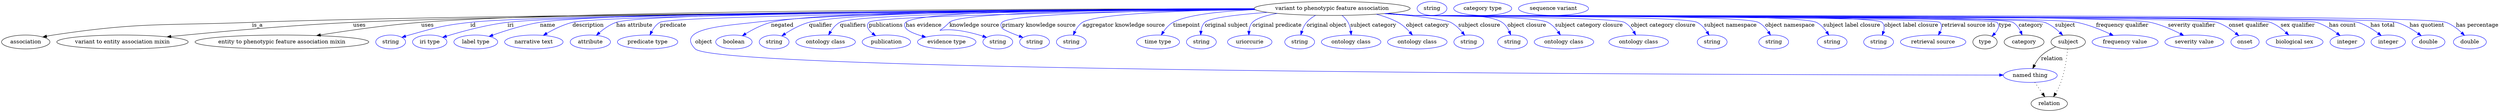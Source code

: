 digraph {
	graph [bb="0,0,6449.4,283"];
	node [label="\N"];
	"variant to phenotypic feature association"	[height=0.5,
		label="variant to phenotypic feature association",
		pos="3436.4,265",
		width=5.5967];
	association	[height=0.5,
		pos="62.394,178",
		width=1.7332];
	"variant to phenotypic feature association" -> association	[label=is_a,
		lp="661.39,221.5",
		pos="e,106.48,190.79 3236.1,262.83 2684.6,259.4 1151.8,248.35 647.39,229 418.65,220.23 359.75,230.11 133.39,196 127.91,195.17 122.23,\
194.13 116.57,192.98"];
	"variant to entity association mixin"	[height=0.5,
		pos="312.39,178",
		width=4.7121];
	"variant to phenotypic feature association" -> "variant to entity association mixin"	[label=uses,
		lp="924.89,221.5",
		pos="e,427.6,191.23 3236,262.91 2720.9,259.85 1359.9,249.97 908.39,229 745.46,221.43 558.08,204.33 437.6,192.24"];
	"entity to phenotypic feature association mixin"	[height=0.5,
		pos="724.39,178",
		width=6.2286];
	"variant to phenotypic feature association" -> "entity to phenotypic feature association mixin"	[label=uses,
		lp="1100.9,221.5",
		pos="e,813.94,194.56 3234.7,264.19 2744.4,264.14 1499.3,260.78 1084.4,229 995.91,222.22 896,207.8 823.92,196.18"];
	id	[color=blue,
		height=0.5,
		label=string,
		pos="1005.4,178",
		width=1.0652];
	"variant to phenotypic feature association" -> id	[color=blue,
		label=id,
		lp="1218.4,221.5",
		pos="e,1034.4,189.97 3235.7,263.02 2726.2,260.24 1408.9,250.98 1211.4,229 1140.1,221.07 1122.5,215.35 1053.4,196 1050.3,195.13 1047.1,\
194.16 1043.9,193.14",
		style=solid];
	iri	[color=blue,
		height=0.5,
		label="iri type",
		pos="1106.4,178",
		width=1.2277];
	"variant to phenotypic feature association" -> iri	[color=blue,
		label=iri,
		lp="1315.4,221.5",
		pos="e,1139.7,190.03 3235.8,263.02 2742.2,260.29 1495.1,251.24 1307.4,229 1251.9,222.43 1189.8,205.42 1149.5,193.07",
		style=solid];
	name	[color=blue,
		height=0.5,
		label="label type",
		pos="1225.4,178",
		width=1.5707];
	"variant to phenotypic feature association" -> name	[color=blue,
		label=name,
		lp="1411.4,221.5",
		pos="e,1259.7,192.38 3235.3,263.7 2755.4,262.54 1569.8,256.84 1391.4,229 1349.1,222.4 1302.5,207.69 1269.5,195.92",
		style=solid];
	description	[color=blue,
		height=0.5,
		label="narrative text",
		pos="1375.4,178",
		width=2.0943];
	"variant to phenotypic feature association" -> description	[color=blue,
		label=description,
		lp="1514.9,221.5",
		pos="e,1399.8,195.26 3236,262.83 2753.1,259.7 1558.7,249.87 1474.4,229 1451.1,223.23 1427,211.23 1408.5,200.44",
		style=solid];
	"has attribute"	[color=blue,
		height=0.5,
		label=attribute,
		pos="1520.4,178",
		width=1.4443];
	"variant to phenotypic feature association" -> "has attribute"	[color=blue,
		label="has attribute",
		lp="1634.4,221.5",
		pos="e,1536,195.2 3235.4,263.49 2772.3,261.88 1664.1,255.29 1587.4,229 1571.2,223.46 1555.7,212.43 1543.7,202.13",
		style=solid];
	predicate	[color=blue,
		height=0.5,
		label="predicate type",
		pos="1668.4,178",
		width=2.1665];
	"variant to phenotypic feature association" -> predicate	[color=blue,
		label=predicate,
		lp="1734.4,221.5",
		pos="e,1674.4,196.15 3236.7,262.43 2787.4,258.56 1733.5,247.54 1700.4,229 1691,223.71 1683.9,214.35 1678.8,205.14",
		style=solid];
	object	[color=blue,
		height=0.5,
		label="named thing",
		pos="5240.4,91",
		width=1.9318];
	"variant to phenotypic feature association" -> object	[color=blue,
		label=object,
		lp="1813.4,178",
		pos="e,5170.9,92.034 3235,263.99 2887.2,263.18 2187.9,257.86 1944.4,229 1870.3,220.22 1739.2,213.26 1791.4,160 1852.3,97.835 4649.5,92.499 \
5160.7,92.042",
		style=solid];
	negated	[color=blue,
		height=0.5,
		label=boolean,
		pos="1891.4,178",
		width=1.2999];
	"variant to phenotypic feature association" -> negated	[color=blue,
		label=negated,
		lp="2015.4,221.5",
		pos="e,1912.9,194 3235,264.24 2865,263.92 2103.7,259.5 1986.4,229 1963.4,223.01 1939.7,210.55 1921.7,199.57",
		style=solid];
	qualifier	[color=blue,
		height=0.5,
		label=string,
		pos="1994.4,178",
		width=1.0652];
	"variant to phenotypic feature association" -> qualifier	[color=blue,
		label=qualifier,
		lp="2114.4,221.5",
		pos="e,2013.9,193.51 3234.9,264.08 2885.1,263.43 2192,258.38 2084.4,229 2062.1,222.91 2039.3,210.19 2022.3,199.11",
		style=solid];
	qualifiers	[color=blue,
		height=0.5,
		label="ontology class",
		pos="2127.4,178",
		width=2.1304];
	"variant to phenotypic feature association" -> qualifiers	[color=blue,
		label=qualifiers,
		lp="2197.9,221.5",
		pos="e,2135,196.19 3236,263.06 2889.5,260.79 2210.9,253.27 2164.4,229 2154.2,223.7 2146.1,214.21 2140.1,204.91",
		style=solid];
	publications	[color=blue,
		height=0.5,
		label=publication,
		pos="2284.4,178",
		width=1.7332];
	"variant to phenotypic feature association" -> publications	[color=blue,
		label=publications,
		lp="2283.4,221.5",
		pos="e,2256.7,194.15 3238.2,261.7 2902.5,257.33 2256.5,246.64 2239.4,229 2230.4,219.74 2237.6,209.16 2248.6,200.12",
		style=solid];
	"has evidence"	[color=blue,
		height=0.5,
		label="evidence type",
		pos="2440.4,178",
		width=2.0943];
	"variant to phenotypic feature association" -> "has evidence"	[color=blue,
		label="has evidence",
		lp="2380.9,221.5",
		pos="e,2386.5,190.62 3234.7,264.75 2925.1,264.9 2365.1,260.74 2334.4,229 2329.8,224.21 2330.5,219.4 2334.4,214 2340.1,206.14 2357.5,199.08 \
2376.7,193.39",
		style=solid];
	"knowledge source"	[color=blue,
		height=0.5,
		label=string,
		pos="2572.4,178",
		width=1.0652];
	"variant to phenotypic feature association" -> "knowledge source"	[color=blue,
		label="knowledge source",
		lp="2511.9,221.5",
		pos="e,2543.4,189.86 3235.2,263.94 2953.9,262.84 2474.3,256.86 2447.4,229 2405,185.06 2409.9,229.53 2524.4,196 2527.5,195.09 2530.7,194.1 \
2533.9,193.06",
		style=solid];
	"primary knowledge source"	[color=blue,
		height=0.5,
		label=string,
		pos="2667.4,178",
		width=1.0652];
	"variant to phenotypic feature association" -> "primary knowledge source"	[color=blue,
		label="primary knowledge source",
		lp="2678.4,221.5",
		pos="e,2637.8,189.5 3236.5,262.68 2991.5,260.06 2605.7,252.25 2583.4,229 2578.8,224.19 2579.7,219.55 2583.4,214 2586.2,209.74 2607.7,\
200.84 2628.2,193.08",
		style=solid];
	"aggregator knowledge source"	[color=blue,
		height=0.5,
		label=string,
		pos="2762.4,178",
		width=1.0652];
	"variant to phenotypic feature association" -> "aggregator knowledge source"	[color=blue,
		label="aggregator knowledge source",
		lp="2897.9,221.5",
		pos="e,2767.5,195.97 3236.4,262.63 3061.2,259.89 2828.8,251.9 2791.4,229 2782.5,223.55 2776.1,214.29 2771.5,205.21",
		style=solid];
	timepoint	[color=blue,
		height=0.5,
		label="time type",
		pos="2985.4,178",
		width=1.5346];
	"variant to phenotypic feature association" -> timepoint	[color=blue,
		label=timepoint,
		lp="3060.4,221.5",
		pos="e,2994.1,195.98 3238,261.74 3151.9,257.8 3062.5,248.8 3025.4,229 3015,223.44 3006.3,213.91 2999.8,204.64",
		style=solid];
	"original subject"	[color=blue,
		height=0.5,
		label=string,
		pos="3097.4,178",
		width=1.0652];
	"variant to phenotypic feature association" -> "original subject"	[color=blue,
		label="original subject",
		lp="3163.4,221.5",
		pos="e,3096.1,196.31 3269.6,254.87 3194.7,249.21 3120.3,240.74 3107.4,229 3101.1,223.23 3098.1,214.69 3096.8,206.29",
		style=solid];
	"original predicate"	[color=blue,
		height=0.5,
		label=uriorcurie,
		pos="3223.4,178",
		width=1.5887];
	"variant to phenotypic feature association" -> "original predicate"	[color=blue,
		label="original predicate",
		lp="3293.9,221.5",
		pos="e,3221.1,196.02 3294.4,252.21 3265.5,247.05 3240.7,239.64 3230.4,229 3224.6,222.99 3222.1,214.49 3221.3,206.2",
		style=solid];
	"original object"	[color=blue,
		height=0.5,
		label=string,
		pos="3352.4,178",
		width=1.0652];
	"variant to phenotypic feature association" -> "original object"	[color=blue,
		label="original object",
		lp="3421.9,221.5",
		pos="e,3355.4,196.35 3393.6,247.27 3385.1,242.4 3376.8,236.35 3370.4,229 3364.8,222.53 3360.9,214.18 3358.2,206.16",
		style=solid];
	"subject category"	[color=blue,
		height=0.5,
		label="ontology class",
		pos="3485.4,178",
		width=2.1304];
	"variant to phenotypic feature association" -> "subject category"	[color=blue,
		label="subject category",
		lp="3542.9,221.5",
		pos="e,3485.6,196.17 3461.8,247.12 3467.8,241.98 3473.5,235.86 3477.4,229 3481.2,222.15 3483.4,213.99 3484.5,206.26",
		style=solid];
	"object category"	[color=blue,
		height=0.5,
		label="ontology class",
		pos="3656.4,178",
		width=2.1304];
	"variant to phenotypic feature association" -> "object category"	[color=blue,
		label="object category",
		lp="3682.9,221.5",
		pos="e,3643.8,195.95 3550.3,250.14 3569.7,245.12 3589.2,238.29 3606.4,229 3618,222.72 3628.8,212.86 3637.2,203.55",
		style=solid];
	"subject closure"	[color=blue,
		height=0.5,
		label=string,
		pos="3789.4,178",
		width=1.0652];
	"variant to phenotypic feature association" -> "subject closure"	[color=blue,
		label="subject closure",
		lp="3816.9,221.5",
		pos="e,3778.7,195.4 3578.4,252.22 3650.9,245.39 3727.1,236.66 3742.4,229 3754.1,223.13 3764.4,213.1 3772.4,203.55",
		style=solid];
	"object closure"	[color=blue,
		height=0.5,
		label=string,
		pos="3902.4,178",
		width=1.0652];
	"variant to phenotypic feature association" -> "object closure"	[color=blue,
		label="object closure",
		lp="3939.4,221.5",
		pos="e,3897.7,196.34 3580.3,252.38 3602.7,250.57 3625.7,248.73 3647.4,247 3698.1,242.96 3832.8,256.73 3875.4,229 3883.8,223.54 3889.7,\
214.57 3893.9,205.72",
		style=solid];
	"subject category closure"	[color=blue,
		height=0.5,
		label="ontology class",
		pos="4035.4,178",
		width=2.1304];
	"variant to phenotypic feature association" -> "subject category closure"	[color=blue,
		label="subject category closure",
		lp="4099.9,221.5",
		pos="e,4026.1,196.14 3577.1,252.1 3600.6,250.28 3624.7,248.51 3647.4,247 3685.8,244.45 3958.9,246.16 3993.4,229 4004.3,223.58 4013.4,\
213.94 4020.3,204.55",
		style=solid];
	"object category closure"	[color=blue,
		height=0.5,
		label="ontology class",
		pos="4228.4,178",
		width=2.1304];
	"variant to phenotypic feature association" -> "object category closure"	[color=blue,
		label="object category closure",
		lp="4291.9,221.5",
		pos="e,4220.7,196.17 3574.8,251.91 3599,250.06 3623.9,248.33 3647.4,247 3677.6,245.29 4164.6,243.05 4191.4,229 4201.5,223.67 4209.6,214.18 \
4215.6,204.88",
		style=solid];
	"subject namespace"	[color=blue,
		height=0.5,
		label=string,
		pos="4418.4,178",
		width=1.0652];
	"variant to phenotypic feature association" -> "subject namespace"	[color=blue,
		label="subject namespace",
		lp="4465.4,221.5",
		pos="e,4410.4,195.73 3573.9,251.8 3598.4,249.95 3623.6,248.25 3647.4,247 3688,244.87 4343.1,247.3 4379.4,229 4390.1,223.62 4398.7,213.79 \
4405.1,204.26",
		style=solid];
	"object namespace"	[color=blue,
		height=0.5,
		label=string,
		pos="4577.4,178",
		width=1.0652];
	"variant to phenotypic feature association" -> "object namespace"	[color=blue,
		label="object namespace",
		lp="4619.4,221.5",
		pos="e,4569.1,195.76 3573.4,251.76 3598,249.9 3623.4,248.21 3647.4,247 3696.8,244.51 4493,250.87 4537.4,229 4548.2,223.65 4557.1,213.83 \
4563.7,204.3",
		style=solid];
	"subject label closure"	[color=blue,
		height=0.5,
		label=string,
		pos="4728.4,178",
		width=1.0652];
	"variant to phenotypic feature association" -> "subject label closure"	[color=blue,
		label="subject label closure",
		lp="4779.4,221.5",
		pos="e,4719.8,195.78 3572.8,251.74 3597.6,249.88 3623.3,248.18 3647.4,247 3705.1,244.18 4635.4,254.17 4687.4,229 4698.4,223.68 4707.4,\
213.87 4714.2,204.33",
		style=solid];
	"object label closure"	[color=blue,
		height=0.5,
		label=string,
		pos="4848.4,178",
		width=1.0652];
	"variant to phenotypic feature association" -> "object label closure"	[color=blue,
		label="object label closure",
		lp="4932.9,221.5",
		pos="e,4857.8,195.55 3572.5,251.72 3597.4,249.84 3623.2,248.15 3647.4,247 3681,245.4 4833.8,252.95 4857.4,229 4863.6,222.7 4863.6,213.67 \
4861.2,205",
		style=solid];
	"retrieval source ids"	[color=blue,
		height=0.5,
		label="retrieval source",
		pos="4989.4,178",
		width=2.347];
	"variant to phenotypic feature association" -> "retrieval source ids"	[color=blue,
		label="retrieval source ids",
		lp="5080.9,221.5",
		pos="e,5002.9,195.81 3572.2,251.7 3597.2,249.83 3623.1,248.14 3647.4,247 3666.3,246.12 4993.1,242.44 5006.4,229 5012.8,222.48 5011.7,\
213.44 5007.8,204.83",
		style=solid];
	type	[height=0.5,
		pos="5123.4,178",
		width=0.86659];
	"variant to phenotypic feature association" -> type	[color=blue,
		label=type,
		lp="5175.4,221.5",
		pos="e,5141.5,192.89 3572.2,251.68 3597.2,249.8 3623.1,248.12 3647.4,247 3668.3,246.03 5139.7,243.89 5154.4,229 5162.7,220.63 5157.2,\
209.67 5148.7,200.14",
		style=solid];
	category	[height=0.5,
		pos="5224.4,178",
		width=1.4263];
	"variant to phenotypic feature association" -> category	[color=blue,
		label=category,
		lp="5241.9,221.5",
		pos="e,5219.4,196.13 3572.2,251.67 3597.2,249.8 3623.1,248.12 3647.4,247 3690.4,245.02 5158.3,250.68 5195.4,229 5204.4,223.74 5210.9,\
214.52 5215.4,205.41",
		style=solid];
	subject	[height=0.5,
		pos="5338.4,178",
		width=1.2277];
	"variant to phenotypic feature association" -> subject	[color=blue,
		label=subject,
		lp="5330.4,221.5",
		pos="e,5324.2,195.47 3571.9,251.68 3597,249.8 3623,248.12 3647.4,247 3692.6,244.93 5234.8,244.48 5277.4,229 5292.3,223.58 5306.2,212.82 \
5317,202.67",
		style=solid];
	"frequency qualifier"	[color=blue,
		height=0.5,
		label="frequency value",
		pos="5485.4,178",
		width=2.3651];
	"variant to phenotypic feature association" -> "frequency qualifier"	[color=blue,
		label="frequency qualifier",
		lp="5478.4,221.5",
		pos="e,5455,194.84 3571.9,251.67 3597,249.79 3623,248.11 3647.4,247 3742.5,242.68 5267,247.49 5360.4,229 5390.1,223.11 5421.9,210.34 \
5445.9,199.18",
		style=solid];
	"severity qualifier"	[color=blue,
		height=0.5,
		label="severity value",
		pos="5664.4,178",
		width=2.1123];
	"variant to phenotypic feature association" -> "severity qualifier"	[color=blue,
		label="severity qualifier",
		lp="5657.4,221.5",
		pos="e,5636.9,194.85 3571.9,251.65 3597,249.77 3623,248.1 3647.4,247 3753,242.25 5447,251.18 5550.4,229 5577.6,223.17 5606.2,210.57 5628,\
199.49",
		style=solid];
	"onset qualifier"	[color=blue,
		height=0.5,
		label=onset,
		pos="5794.4,178",
		width=1.011];
	"variant to phenotypic feature association" -> "onset qualifier"	[color=blue,
		label="onset qualifier",
		lp="5803.9,221.5",
		pos="e,5778.5,194.3 3571.7,251.66 3596.8,249.77 3622.9,248.09 3647.4,247 3705,244.43 5667.5,246.46 5722.4,229 5740.3,223.31 5757.7,211.49 \
5770.9,200.77",
		style=solid];
	"sex qualifier"	[color=blue,
		height=0.5,
		label="biological sex",
		pos="5922.4,178",
		width=2.0401];
	"variant to phenotypic feature association" -> "sex qualifier"	[color=blue,
		label="sex qualifier",
		lp="5930.4,221.5",
		pos="e,5907.2,195.99 3571.7,251.64 3596.8,249.76 3622.9,248.09 3647.4,247 3708.8,244.28 5801.5,249.46 5859.4,229 5874.4,223.69 5888.6,\
213.16 5899.7,203.12",
		style=solid];
	"has count"	[color=blue,
		height=0.5,
		label=integer,
		pos="6058.4,178",
		width=1.2277];
	"variant to phenotypic feature association" -> "has count"	[color=blue,
		label="has count",
		lp="6046.4,221.5",
		pos="e,6040.1,194.57 3571.7,251.64 3596.8,249.75 3622.9,248.08 3647.4,247 3712.1,244.15 5916.2,247.09 5978.4,229 5997.9,223.34 6017.2,\
211.47 6032,200.72",
		style=solid];
	"has total"	[color=blue,
		height=0.5,
		label=integer,
		pos="6164.4,178",
		width=1.2277];
	"variant to phenotypic feature association" -> "has total"	[color=blue,
		label="has total",
		lp="6149.9,221.5",
		pos="e,6146.4,194.57 3571.7,251.63 3596.8,249.75 3622.9,248.08 3647.4,247 3715.1,244.03 6020.4,248.09 6085.4,229 6104.7,223.34 6123.8,\
211.47 6138.3,200.72",
		style=solid];
	"has quotient"	[color=blue,
		height=0.5,
		label=double,
		pos="6268.4,178",
		width=1.1735];
	"variant to phenotypic feature association" -> "has quotient"	[color=blue,
		label="has quotient",
		lp="6264.4,221.5",
		pos="e,6249.7,194.34 3571.7,251.62 3596.8,249.74 3622.9,248.07 3647.4,247 3717.8,243.92 6117.5,248.12 6185.4,229 6205.6,223.32 6225.8,\
211.33 6241.2,200.51",
		style=solid];
	"has percentage"	[color=blue,
		height=0.5,
		label=double,
		pos="6375.4,178",
		width=1.1735];
	"variant to phenotypic feature association" -> "has percentage"	[color=blue,
		label="has percentage",
		lp="6394.4,221.5",
		pos="e,6361.4,195 3571.7,251.62 3596.8,249.74 3622.9,248.07 3647.4,247 3721.4,243.77 6243.6,253.89 6313.4,229 6328.7,223.54 6343,212.56 \
6354,202.28",
		style=solid];
	relation	[height=0.5,
		pos="5289.4,18",
		width=1.2999];
	object -> relation	[pos="e,5277.9,35.705 5252,73.174 5258,64.509 5265.4,53.768 5272,44.141",
		style=dotted];
	association_type	[color=blue,
		height=0.5,
		label=string,
		pos="3694.4,265",
		width=1.0652];
	association_category	[color=blue,
		height=0.5,
		label="category type",
		pos="3825.4,265",
		width=2.0762];
	subject -> object	[label=relation,
		lp="5296.4,134.5",
		pos="e,5246.8,108.97 5305.9,165.59 5293.1,159.94 5279,152.13 5268.4,142 5261.4,135.31 5255.7,126.48 5251.3,118.1"];
	subject -> relation	[pos="e,5300.6,35.828 5337,159.99 5334.9,139.02 5330,102.55 5319.4,73 5315.9,63.258 5310.8,53.189 5305.8,44.423",
		style=dotted];
	"variant to phenotypic feature association_subject"	[color=blue,
		height=0.5,
		label="sequence variant",
		pos="4008.4,265",
		width=2.5095];
}
